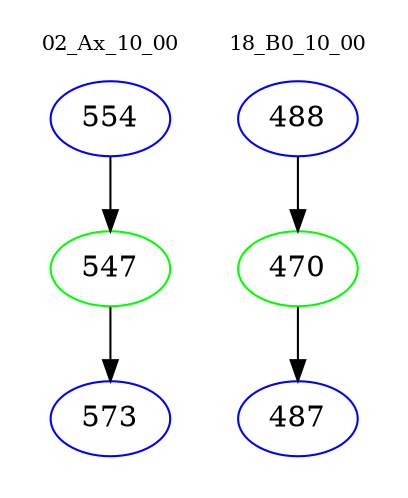 digraph{
subgraph cluster_0 {
color = white
label = "02_Ax_10_00";
fontsize=10;
T0_554 [label="554", color="blue"]
T0_554 -> T0_547 [color="black"]
T0_547 [label="547", color="green"]
T0_547 -> T0_573 [color="black"]
T0_573 [label="573", color="blue"]
}
subgraph cluster_1 {
color = white
label = "18_B0_10_00";
fontsize=10;
T1_488 [label="488", color="blue"]
T1_488 -> T1_470 [color="black"]
T1_470 [label="470", color="green"]
T1_470 -> T1_487 [color="black"]
T1_487 [label="487", color="blue"]
}
}
